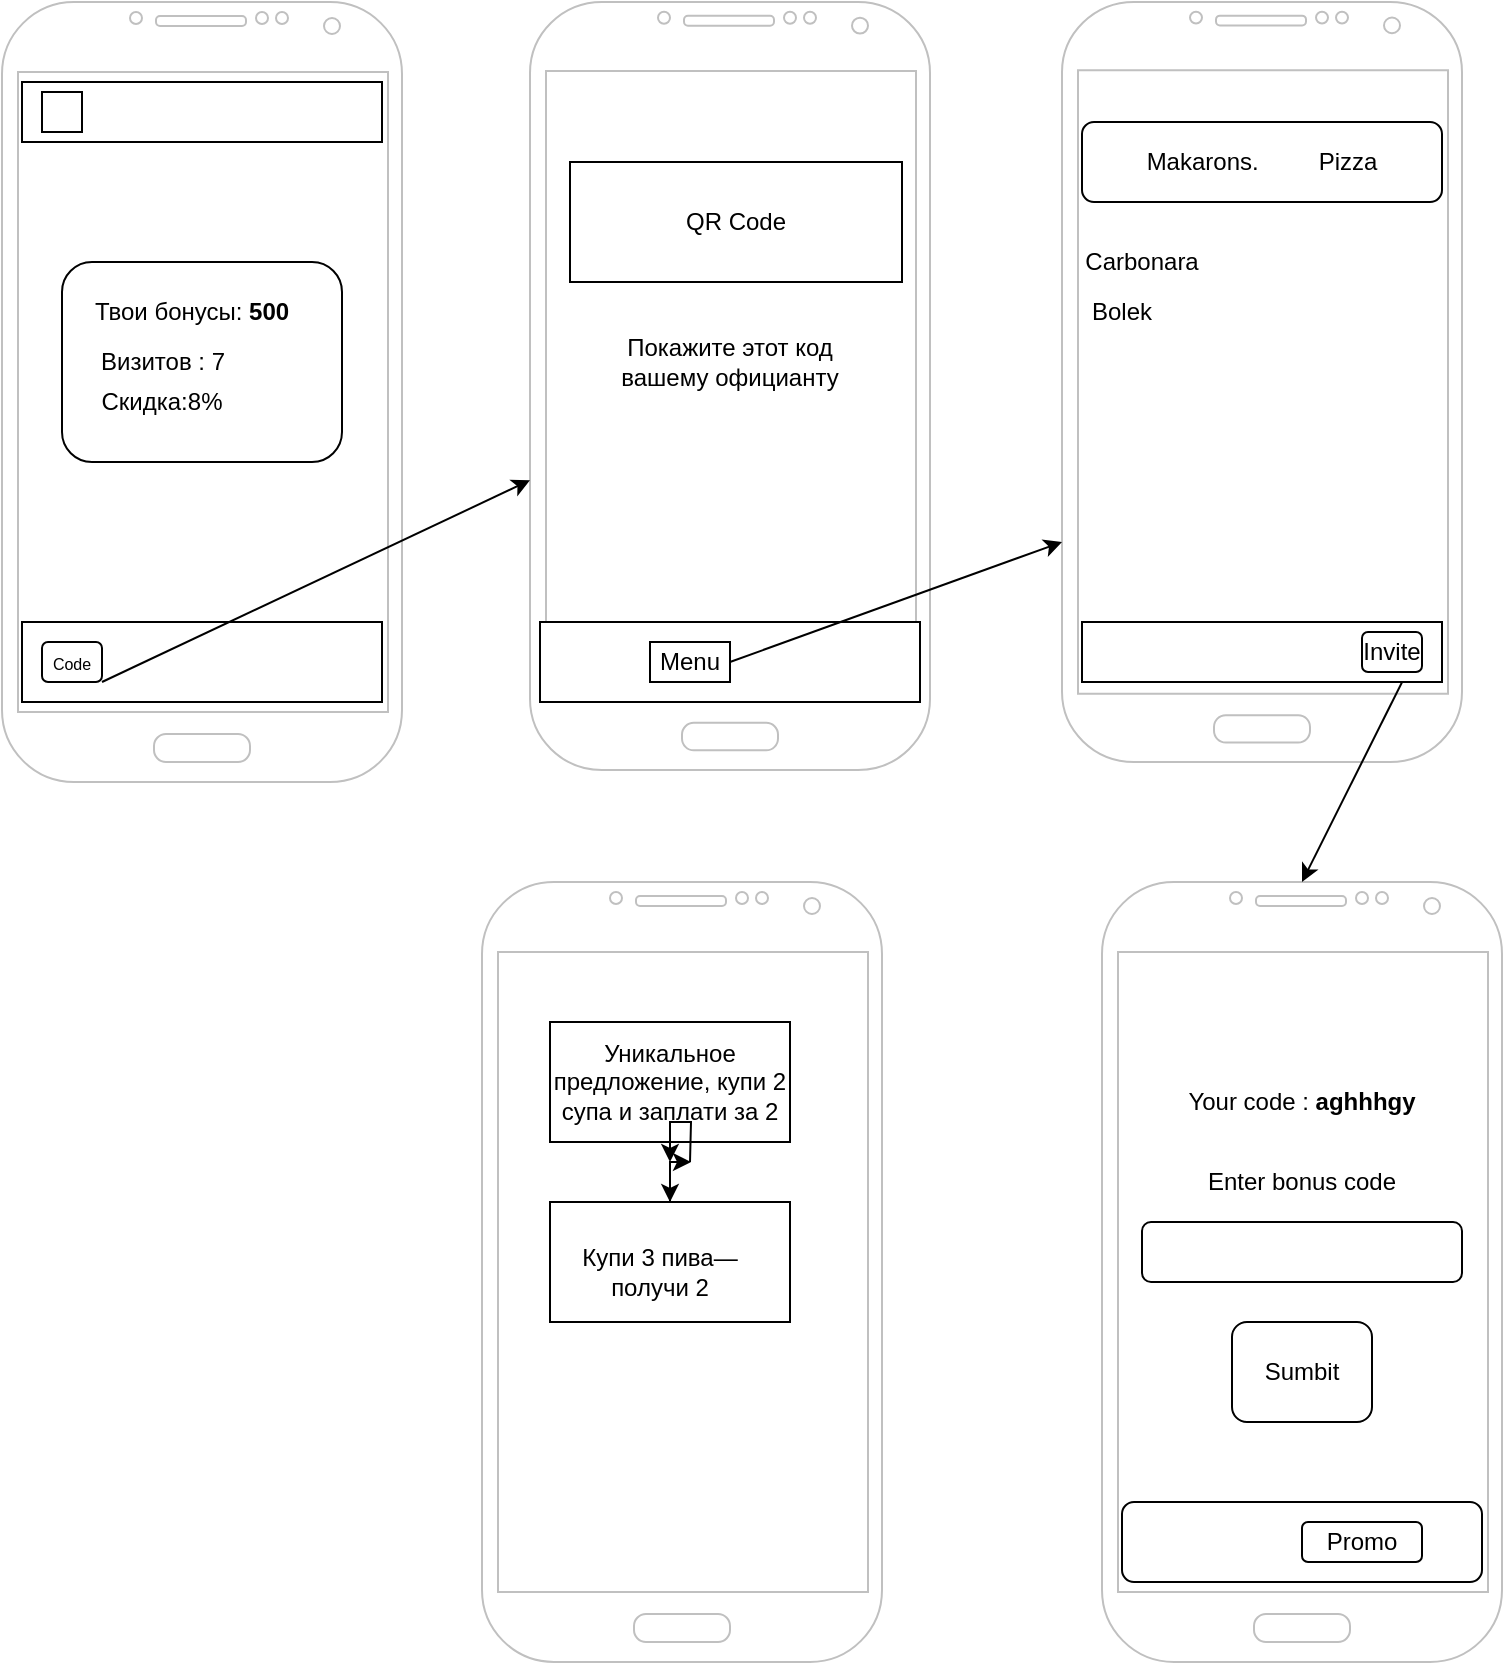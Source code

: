 <mxfile version="13.2.4" type="github">
  <diagram id="T-hf9wB2Y6zTXp4I7SSA" name="Page-1">
    <mxGraphModel dx="843" dy="2055" grid="1" gridSize="10" guides="1" tooltips="1" connect="1" arrows="1" fold="1" page="1" pageScale="1" pageWidth="827" pageHeight="1169" math="0" shadow="0">
      <root>
        <mxCell id="0" />
        <mxCell id="1" parent="0" />
        <mxCell id="37TbOSURzDW1tr7-hB5s-5" value="" style="verticalLabelPosition=bottom;verticalAlign=top;html=1;shadow=0;dashed=0;strokeWidth=1;shape=mxgraph.android.phone2;strokeColor=#c0c0c0;" vertex="1" parent="1">
          <mxGeometry x="50" y="200" width="200" height="390" as="geometry" />
        </mxCell>
        <mxCell id="37TbOSURzDW1tr7-hB5s-6" value="" style="rounded=0;whiteSpace=wrap;html=1;" vertex="1" parent="1">
          <mxGeometry x="60" y="510" width="180" height="40" as="geometry" />
        </mxCell>
        <mxCell id="37TbOSURzDW1tr7-hB5s-7" value="" style="rounded=1;whiteSpace=wrap;html=1;" vertex="1" parent="1">
          <mxGeometry x="70" y="520" width="30" height="20" as="geometry" />
        </mxCell>
        <mxCell id="37TbOSURzDW1tr7-hB5s-11" value="" style="rounded=1;whiteSpace=wrap;html=1;" vertex="1" parent="1">
          <mxGeometry x="80" y="330" width="140" height="100" as="geometry" />
        </mxCell>
        <mxCell id="37TbOSURzDW1tr7-hB5s-12" value="Твои бонусы: &lt;b&gt;500&lt;/b&gt;" style="text;html=1;strokeColor=none;fillColor=none;align=center;verticalAlign=middle;whiteSpace=wrap;rounded=0;" vertex="1" parent="1">
          <mxGeometry x="90" y="340" width="110" height="30" as="geometry" />
        </mxCell>
        <mxCell id="37TbOSURzDW1tr7-hB5s-13" value="Визитов : 7" style="text;html=1;align=center;verticalAlign=middle;resizable=0;points=[];autosize=1;" vertex="1" parent="1">
          <mxGeometry x="90" y="370" width="80" height="20" as="geometry" />
        </mxCell>
        <mxCell id="37TbOSURzDW1tr7-hB5s-14" value="Скидка:8%" style="text;html=1;strokeColor=none;fillColor=none;align=center;verticalAlign=middle;whiteSpace=wrap;rounded=0;" vertex="1" parent="1">
          <mxGeometry x="110" y="390" width="40" height="20" as="geometry" />
        </mxCell>
        <mxCell id="37TbOSURzDW1tr7-hB5s-15" value="" style="rounded=0;whiteSpace=wrap;html=1;" vertex="1" parent="1">
          <mxGeometry x="60" y="240" width="180" height="30" as="geometry" />
        </mxCell>
        <mxCell id="37TbOSURzDW1tr7-hB5s-17" value="" style="rounded=0;whiteSpace=wrap;html=1;" vertex="1" parent="1">
          <mxGeometry x="70" y="245" width="20" height="20" as="geometry" />
        </mxCell>
        <mxCell id="37TbOSURzDW1tr7-hB5s-18" value="" style="verticalLabelPosition=bottom;verticalAlign=top;html=1;shadow=0;dashed=0;strokeWidth=1;shape=mxgraph.android.phone2;strokeColor=#c0c0c0;" vertex="1" parent="1">
          <mxGeometry x="314" y="200" width="200" height="384" as="geometry" />
        </mxCell>
        <mxCell id="37TbOSURzDW1tr7-hB5s-19" value="" style="rounded=0;whiteSpace=wrap;html=1;" vertex="1" parent="1">
          <mxGeometry x="319" y="510" width="190" height="40" as="geometry" />
        </mxCell>
        <mxCell id="37TbOSURzDW1tr7-hB5s-20" value="" style="rounded=0;whiteSpace=wrap;html=1;" vertex="1" parent="1">
          <mxGeometry x="374" y="520" width="40" height="20" as="geometry" />
        </mxCell>
        <mxCell id="37TbOSURzDW1tr7-hB5s-21" value="" style="endArrow=classic;html=1;" edge="1" parent="1" target="37TbOSURzDW1tr7-hB5s-18">
          <mxGeometry width="50" height="50" relative="1" as="geometry">
            <mxPoint x="100" y="540" as="sourcePoint" />
            <mxPoint x="150" y="490" as="targetPoint" />
          </mxGeometry>
        </mxCell>
        <mxCell id="37TbOSURzDW1tr7-hB5s-22" value="QR Code" style="rounded=0;whiteSpace=wrap;html=1;" vertex="1" parent="1">
          <mxGeometry x="334" y="280" width="166" height="60" as="geometry" />
        </mxCell>
        <mxCell id="37TbOSURzDW1tr7-hB5s-23" value="Покажите этот код вашему официанту" style="text;html=1;strokeColor=none;fillColor=none;align=center;verticalAlign=middle;whiteSpace=wrap;rounded=0;" vertex="1" parent="1">
          <mxGeometry x="354" y="350" width="120" height="60" as="geometry" />
        </mxCell>
        <mxCell id="37TbOSURzDW1tr7-hB5s-25" value="&lt;font style=&quot;font-size: 8px&quot;&gt;Сode&lt;/font&gt;" style="text;html=1;strokeColor=none;fillColor=none;align=center;verticalAlign=middle;whiteSpace=wrap;rounded=0;" vertex="1" parent="1">
          <mxGeometry x="65" y="520" width="40" height="20" as="geometry" />
        </mxCell>
        <mxCell id="37TbOSURzDW1tr7-hB5s-26" value="Menu" style="text;html=1;strokeColor=none;fillColor=none;align=center;verticalAlign=middle;whiteSpace=wrap;rounded=0;" vertex="1" parent="1">
          <mxGeometry x="374" y="515" width="40" height="30" as="geometry" />
        </mxCell>
        <mxCell id="37TbOSURzDW1tr7-hB5s-27" value="" style="verticalLabelPosition=bottom;verticalAlign=top;html=1;shadow=0;dashed=0;strokeWidth=1;shape=mxgraph.android.phone2;strokeColor=#c0c0c0;" vertex="1" parent="1">
          <mxGeometry x="580" y="200" width="200" height="380" as="geometry" />
        </mxCell>
        <mxCell id="37TbOSURzDW1tr7-hB5s-29" value="" style="rounded=0;whiteSpace=wrap;html=1;" vertex="1" parent="1">
          <mxGeometry x="590" y="510" width="180" height="30" as="geometry" />
        </mxCell>
        <mxCell id="37TbOSURzDW1tr7-hB5s-31" value="Invite" style="rounded=1;whiteSpace=wrap;html=1;" vertex="1" parent="1">
          <mxGeometry x="730" y="515" width="30" height="20" as="geometry" />
        </mxCell>
        <mxCell id="37TbOSURzDW1tr7-hB5s-32" value="Makarons. &amp;nbsp; &amp;nbsp; &amp;nbsp; &amp;nbsp; Pizza" style="rounded=1;whiteSpace=wrap;html=1;" vertex="1" parent="1">
          <mxGeometry x="590" y="260" width="180" height="40" as="geometry" />
        </mxCell>
        <mxCell id="37TbOSURzDW1tr7-hB5s-33" value="Carbonara" style="text;html=1;strokeColor=none;fillColor=none;align=center;verticalAlign=middle;whiteSpace=wrap;rounded=0;" vertex="1" parent="1">
          <mxGeometry x="600" y="310" width="40" height="40" as="geometry" />
        </mxCell>
        <mxCell id="37TbOSURzDW1tr7-hB5s-34" value="Bolek" style="text;html=1;strokeColor=none;fillColor=none;align=center;verticalAlign=middle;whiteSpace=wrap;rounded=0;" vertex="1" parent="1">
          <mxGeometry x="590" y="345" width="40" height="20" as="geometry" />
        </mxCell>
        <mxCell id="37TbOSURzDW1tr7-hB5s-35" value="" style="endArrow=classic;html=1;exitX=1;exitY=0.5;exitDx=0;exitDy=0;" edge="1" parent="1" source="37TbOSURzDW1tr7-hB5s-26">
          <mxGeometry width="50" height="50" relative="1" as="geometry">
            <mxPoint x="530" y="520" as="sourcePoint" />
            <mxPoint x="580" y="470" as="targetPoint" />
          </mxGeometry>
        </mxCell>
        <mxCell id="37TbOSURzDW1tr7-hB5s-36" value="" style="verticalLabelPosition=bottom;verticalAlign=top;html=1;shadow=0;dashed=0;strokeWidth=1;shape=mxgraph.android.phone2;strokeColor=#c0c0c0;" vertex="1" parent="1">
          <mxGeometry x="600" y="640" width="200" height="390" as="geometry" />
        </mxCell>
        <mxCell id="37TbOSURzDW1tr7-hB5s-37" value="" style="endArrow=classic;html=1;exitX=0.85;exitY=0.895;exitDx=0;exitDy=0;exitPerimeter=0;entryX=0.5;entryY=0;entryDx=0;entryDy=0;entryPerimeter=0;" edge="1" parent="1" source="37TbOSURzDW1tr7-hB5s-27" target="37TbOSURzDW1tr7-hB5s-36">
          <mxGeometry width="50" height="50" relative="1" as="geometry">
            <mxPoint x="590" y="730" as="sourcePoint" />
            <mxPoint x="640" y="680" as="targetPoint" />
          </mxGeometry>
        </mxCell>
        <mxCell id="37TbOSURzDW1tr7-hB5s-38" value="Your code : &lt;b&gt;aghhhgy&lt;/b&gt;" style="text;html=1;strokeColor=none;fillColor=none;align=center;verticalAlign=middle;whiteSpace=wrap;rounded=0;" vertex="1" parent="1">
          <mxGeometry x="640" y="740" width="120" height="20" as="geometry" />
        </mxCell>
        <mxCell id="37TbOSURzDW1tr7-hB5s-39" value="" style="rounded=1;whiteSpace=wrap;html=1;" vertex="1" parent="1">
          <mxGeometry x="620" y="810" width="160" height="30" as="geometry" />
        </mxCell>
        <mxCell id="37TbOSURzDW1tr7-hB5s-40" value="Enter bonus code" style="text;html=1;strokeColor=none;fillColor=none;align=center;verticalAlign=middle;whiteSpace=wrap;rounded=0;" vertex="1" parent="1">
          <mxGeometry x="610" y="770" width="180" height="40" as="geometry" />
        </mxCell>
        <mxCell id="37TbOSURzDW1tr7-hB5s-41" value="Sumbit" style="rounded=1;whiteSpace=wrap;html=1;" vertex="1" parent="1">
          <mxGeometry x="665" y="860" width="70" height="50" as="geometry" />
        </mxCell>
        <mxCell id="37TbOSURzDW1tr7-hB5s-42" value="" style="rounded=1;whiteSpace=wrap;html=1;" vertex="1" parent="1">
          <mxGeometry x="610" y="950" width="180" height="40" as="geometry" />
        </mxCell>
        <mxCell id="37TbOSURzDW1tr7-hB5s-43" value="Promo" style="rounded=1;whiteSpace=wrap;html=1;" vertex="1" parent="1">
          <mxGeometry x="700" y="960" width="60" height="20" as="geometry" />
        </mxCell>
        <mxCell id="37TbOSURzDW1tr7-hB5s-45" value="" style="verticalLabelPosition=bottom;verticalAlign=top;html=1;shadow=0;dashed=0;strokeWidth=1;shape=mxgraph.android.phone2;strokeColor=#c0c0c0;" vertex="1" parent="1">
          <mxGeometry x="290" y="640" width="200" height="390" as="geometry" />
        </mxCell>
        <mxCell id="37TbOSURzDW1tr7-hB5s-49" value="" style="edgeStyle=orthogonalEdgeStyle;rounded=0;orthogonalLoop=1;jettySize=auto;html=1;" edge="1" parent="1" target="37TbOSURzDW1tr7-hB5s-48">
          <mxGeometry relative="1" as="geometry">
            <mxPoint x="394" y="780" as="sourcePoint" />
          </mxGeometry>
        </mxCell>
        <mxCell id="37TbOSURzDW1tr7-hB5s-50" value="" style="edgeStyle=orthogonalEdgeStyle;rounded=0;orthogonalLoop=1;jettySize=auto;html=1;" edge="1" parent="1" source="37TbOSURzDW1tr7-hB5s-51">
          <mxGeometry relative="1" as="geometry">
            <mxPoint x="394" y="780" as="targetPoint" />
          </mxGeometry>
        </mxCell>
        <mxCell id="37TbOSURzDW1tr7-hB5s-48" value="Уникальное предложение, купи 2 супа и заплати за 2" style="text;html=1;strokeColor=none;fillColor=none;align=center;verticalAlign=middle;whiteSpace=wrap;rounded=0;" vertex="1" parent="1">
          <mxGeometry x="319" y="700" width="130" height="80" as="geometry" />
        </mxCell>
        <mxCell id="37TbOSURzDW1tr7-hB5s-47" value="" style="rounded=0;whiteSpace=wrap;html=1;fillColor=none;" vertex="1" parent="1">
          <mxGeometry x="324" y="710" width="120" height="60" as="geometry" />
        </mxCell>
        <mxCell id="37TbOSURzDW1tr7-hB5s-51" value="" style="rounded=0;whiteSpace=wrap;html=1;fillColor=none;" vertex="1" parent="1">
          <mxGeometry x="324" y="800" width="120" height="60" as="geometry" />
        </mxCell>
        <mxCell id="37TbOSURzDW1tr7-hB5s-52" value="" style="edgeStyle=orthogonalEdgeStyle;rounded=0;orthogonalLoop=1;jettySize=auto;html=1;" edge="1" parent="1" source="37TbOSURzDW1tr7-hB5s-48" target="37TbOSURzDW1tr7-hB5s-51">
          <mxGeometry relative="1" as="geometry">
            <mxPoint x="384" y="780" as="sourcePoint" />
            <mxPoint x="394" y="780" as="targetPoint" />
          </mxGeometry>
        </mxCell>
        <mxCell id="37TbOSURzDW1tr7-hB5s-53" value="Купи 3 пива— получи 2" style="text;html=1;strokeColor=none;fillColor=none;align=center;verticalAlign=middle;whiteSpace=wrap;rounded=0;" vertex="1" parent="1">
          <mxGeometry x="334" y="800" width="90" height="70" as="geometry" />
        </mxCell>
      </root>
    </mxGraphModel>
  </diagram>
</mxfile>
